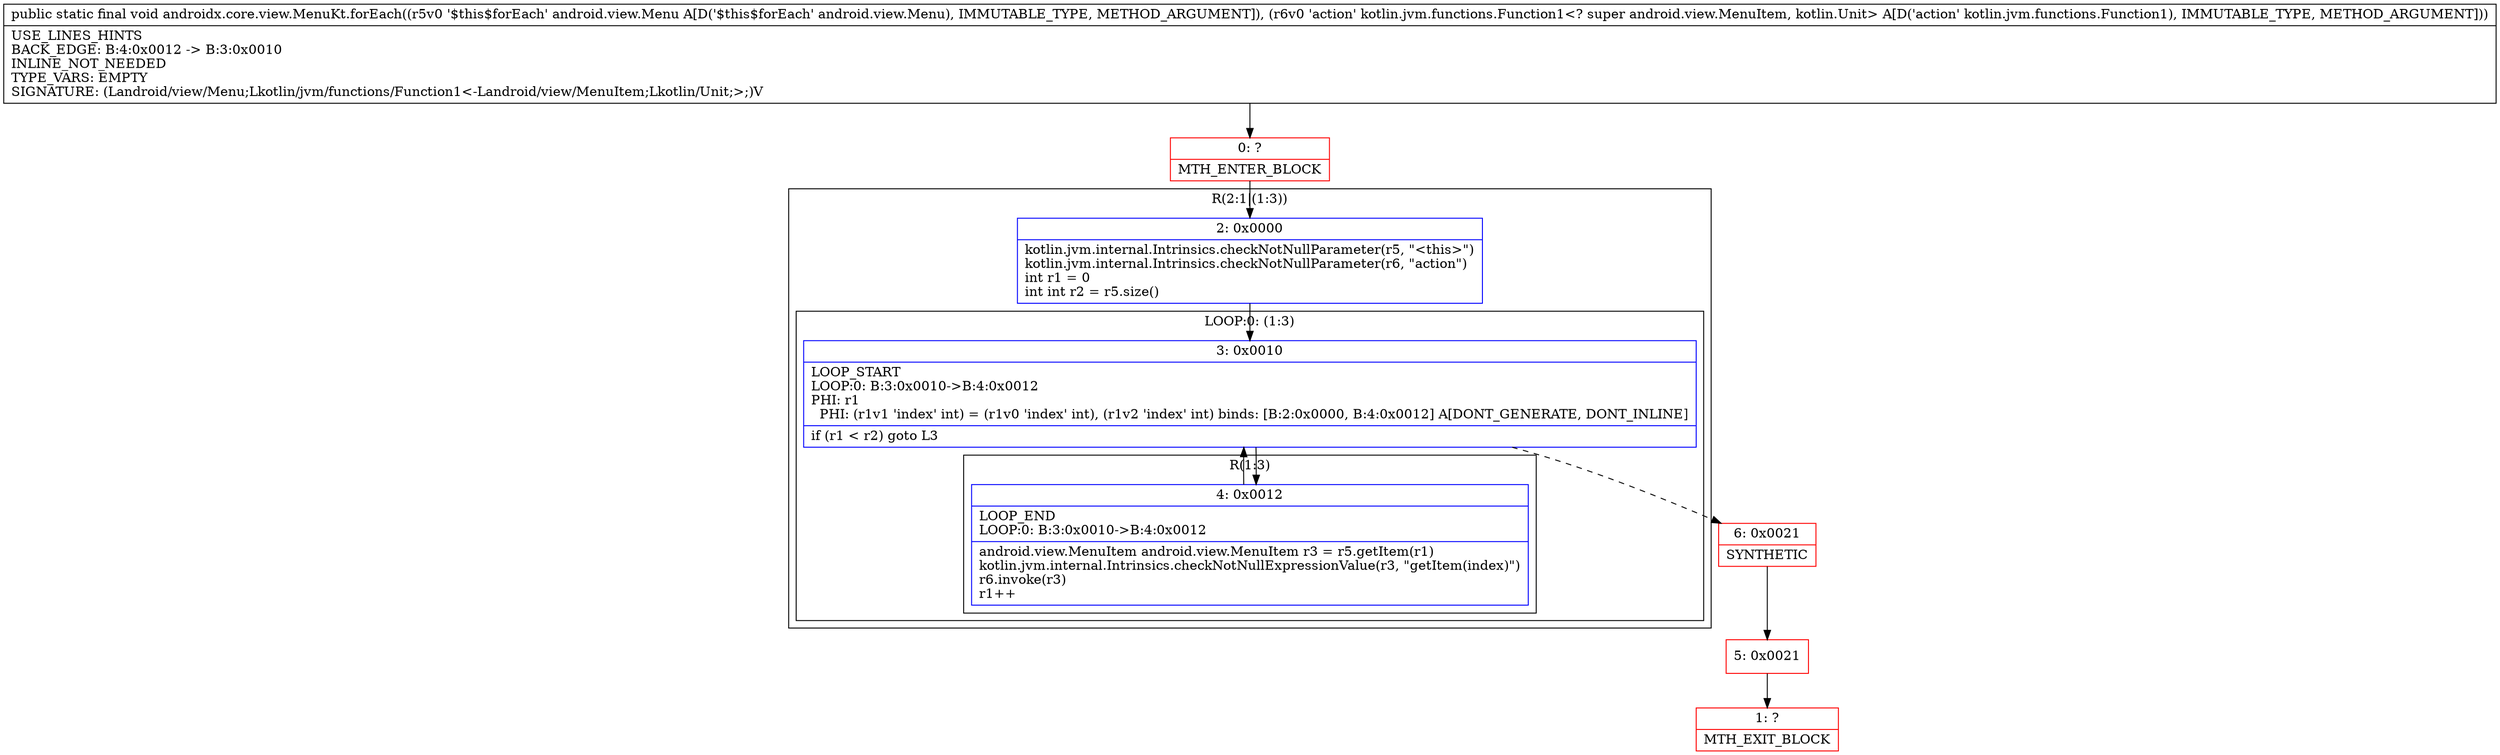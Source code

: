 digraph "CFG forandroidx.core.view.MenuKt.forEach(Landroid\/view\/Menu;Lkotlin\/jvm\/functions\/Function1;)V" {
subgraph cluster_Region_540719733 {
label = "R(2:1|(1:3))";
node [shape=record,color=blue];
Node_2 [shape=record,label="{2\:\ 0x0000|kotlin.jvm.internal.Intrinsics.checkNotNullParameter(r5, \"\<this\>\")\lkotlin.jvm.internal.Intrinsics.checkNotNullParameter(r6, \"action\")\lint r1 = 0\lint int r2 = r5.size()\l}"];
subgraph cluster_LoopRegion_1609131502 {
label = "LOOP:0: (1:3)";
node [shape=record,color=blue];
Node_3 [shape=record,label="{3\:\ 0x0010|LOOP_START\lLOOP:0: B:3:0x0010\-\>B:4:0x0012\lPHI: r1 \l  PHI: (r1v1 'index' int) = (r1v0 'index' int), (r1v2 'index' int) binds: [B:2:0x0000, B:4:0x0012] A[DONT_GENERATE, DONT_INLINE]\l|if (r1 \< r2) goto L3\l}"];
subgraph cluster_Region_2015749848 {
label = "R(1:3)";
node [shape=record,color=blue];
Node_4 [shape=record,label="{4\:\ 0x0012|LOOP_END\lLOOP:0: B:3:0x0010\-\>B:4:0x0012\l|android.view.MenuItem android.view.MenuItem r3 = r5.getItem(r1)\lkotlin.jvm.internal.Intrinsics.checkNotNullExpressionValue(r3, \"getItem(index)\")\lr6.invoke(r3)\lr1++\l}"];
}
}
}
Node_0 [shape=record,color=red,label="{0\:\ ?|MTH_ENTER_BLOCK\l}"];
Node_6 [shape=record,color=red,label="{6\:\ 0x0021|SYNTHETIC\l}"];
Node_5 [shape=record,color=red,label="{5\:\ 0x0021}"];
Node_1 [shape=record,color=red,label="{1\:\ ?|MTH_EXIT_BLOCK\l}"];
MethodNode[shape=record,label="{public static final void androidx.core.view.MenuKt.forEach((r5v0 '$this$forEach' android.view.Menu A[D('$this$forEach' android.view.Menu), IMMUTABLE_TYPE, METHOD_ARGUMENT]), (r6v0 'action' kotlin.jvm.functions.Function1\<? super android.view.MenuItem, kotlin.Unit\> A[D('action' kotlin.jvm.functions.Function1), IMMUTABLE_TYPE, METHOD_ARGUMENT]))  | USE_LINES_HINTS\lBACK_EDGE: B:4:0x0012 \-\> B:3:0x0010\lINLINE_NOT_NEEDED\lTYPE_VARS: EMPTY\lSIGNATURE: (Landroid\/view\/Menu;Lkotlin\/jvm\/functions\/Function1\<\-Landroid\/view\/MenuItem;Lkotlin\/Unit;\>;)V\l}"];
MethodNode -> Node_0;Node_2 -> Node_3;
Node_3 -> Node_4;
Node_3 -> Node_6[style=dashed];
Node_4 -> Node_3;
Node_0 -> Node_2;
Node_6 -> Node_5;
Node_5 -> Node_1;
}


